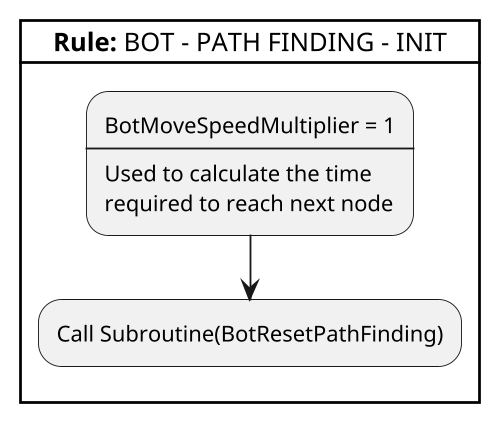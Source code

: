 @startuml

scale 500 width

card "**Rule:** BOT - PATH FINDING - INIT" {
    :BotMoveSpeedMultiplier = 1
    ----
    Used to calculate the time
    required to reach next node;

    :Call Subroutine(BotResetPathFinding);
    kill
}

@enduml
